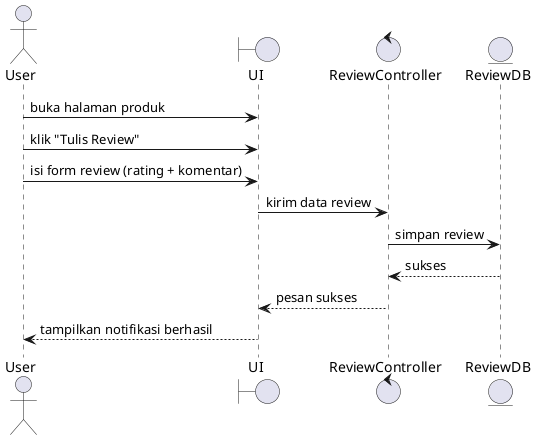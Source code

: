 @startuml SD_WriteReview

actor User
boundary UI
control ReviewController
entity ReviewDB

User -> UI : buka halaman produk
User -> UI : klik "Tulis Review"
User -> UI : isi form review (rating + komentar)
UI -> ReviewController : kirim data review
ReviewController -> ReviewDB : simpan review
ReviewDB --> ReviewController : sukses
ReviewController --> UI : pesan sukses
UI --> User : tampilkan notifikasi berhasil

@enduml
